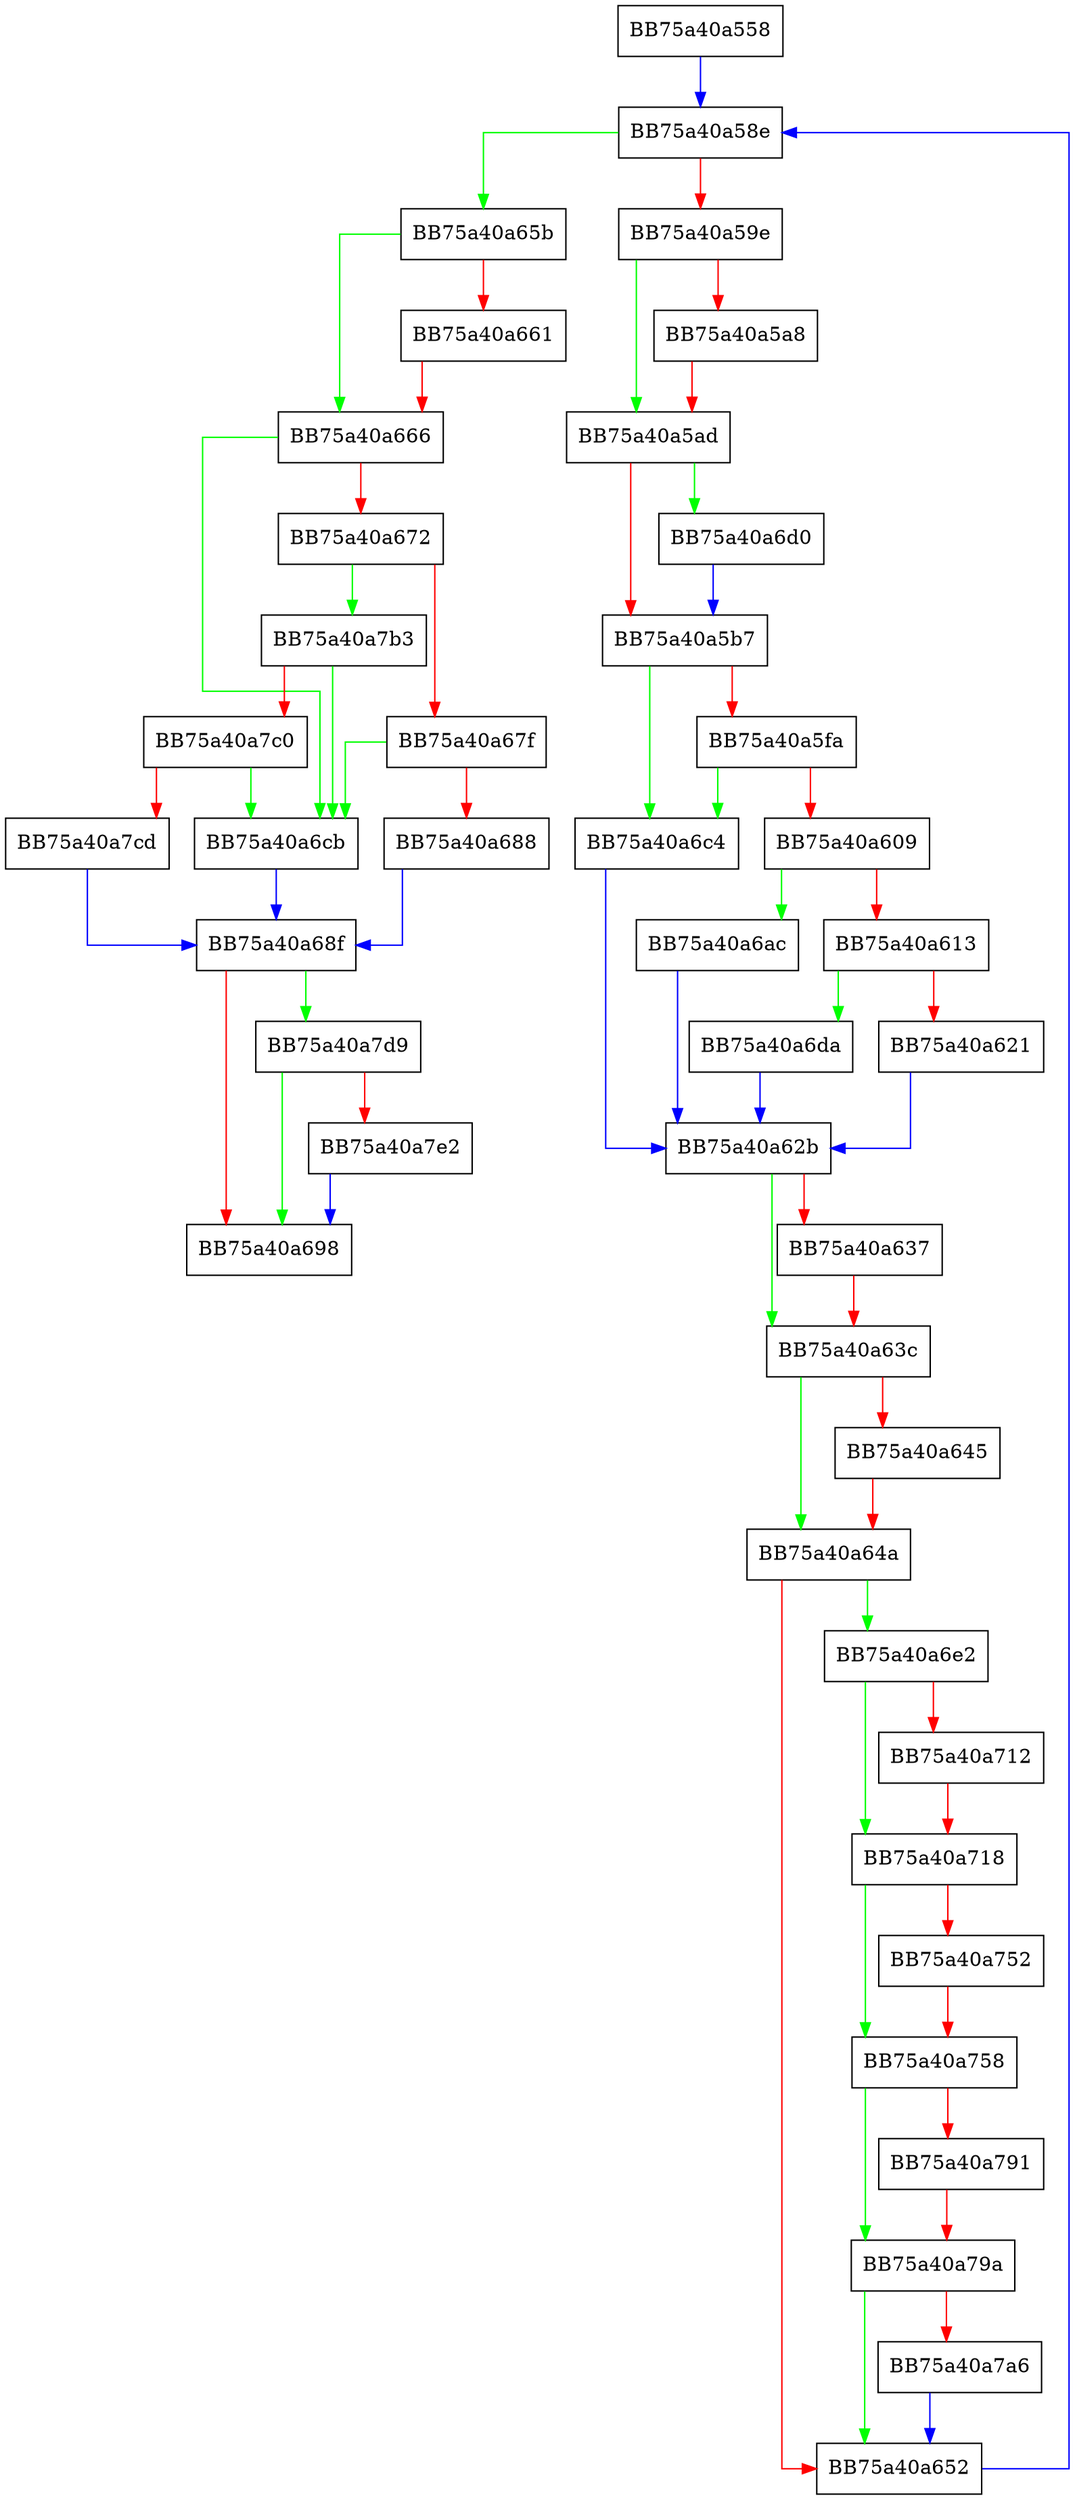 digraph Diff {
  node [shape="box"];
  graph [splines=ortho];
  BB75a40a558 -> BB75a40a58e [color="blue"];
  BB75a40a58e -> BB75a40a65b [color="green"];
  BB75a40a58e -> BB75a40a59e [color="red"];
  BB75a40a59e -> BB75a40a5ad [color="green"];
  BB75a40a59e -> BB75a40a5a8 [color="red"];
  BB75a40a5a8 -> BB75a40a5ad [color="red"];
  BB75a40a5ad -> BB75a40a6d0 [color="green"];
  BB75a40a5ad -> BB75a40a5b7 [color="red"];
  BB75a40a5b7 -> BB75a40a6c4 [color="green"];
  BB75a40a5b7 -> BB75a40a5fa [color="red"];
  BB75a40a5fa -> BB75a40a6c4 [color="green"];
  BB75a40a5fa -> BB75a40a609 [color="red"];
  BB75a40a609 -> BB75a40a6ac [color="green"];
  BB75a40a609 -> BB75a40a613 [color="red"];
  BB75a40a613 -> BB75a40a6da [color="green"];
  BB75a40a613 -> BB75a40a621 [color="red"];
  BB75a40a621 -> BB75a40a62b [color="blue"];
  BB75a40a62b -> BB75a40a63c [color="green"];
  BB75a40a62b -> BB75a40a637 [color="red"];
  BB75a40a637 -> BB75a40a63c [color="red"];
  BB75a40a63c -> BB75a40a64a [color="green"];
  BB75a40a63c -> BB75a40a645 [color="red"];
  BB75a40a645 -> BB75a40a64a [color="red"];
  BB75a40a64a -> BB75a40a6e2 [color="green"];
  BB75a40a64a -> BB75a40a652 [color="red"];
  BB75a40a652 -> BB75a40a58e [color="blue"];
  BB75a40a65b -> BB75a40a666 [color="green"];
  BB75a40a65b -> BB75a40a661 [color="red"];
  BB75a40a661 -> BB75a40a666 [color="red"];
  BB75a40a666 -> BB75a40a6cb [color="green"];
  BB75a40a666 -> BB75a40a672 [color="red"];
  BB75a40a672 -> BB75a40a7b3 [color="green"];
  BB75a40a672 -> BB75a40a67f [color="red"];
  BB75a40a67f -> BB75a40a6cb [color="green"];
  BB75a40a67f -> BB75a40a688 [color="red"];
  BB75a40a688 -> BB75a40a68f [color="blue"];
  BB75a40a68f -> BB75a40a7d9 [color="green"];
  BB75a40a68f -> BB75a40a698 [color="red"];
  BB75a40a6ac -> BB75a40a62b [color="blue"];
  BB75a40a6c4 -> BB75a40a62b [color="blue"];
  BB75a40a6cb -> BB75a40a68f [color="blue"];
  BB75a40a6d0 -> BB75a40a5b7 [color="blue"];
  BB75a40a6da -> BB75a40a62b [color="blue"];
  BB75a40a6e2 -> BB75a40a718 [color="green"];
  BB75a40a6e2 -> BB75a40a712 [color="red"];
  BB75a40a712 -> BB75a40a718 [color="red"];
  BB75a40a718 -> BB75a40a758 [color="green"];
  BB75a40a718 -> BB75a40a752 [color="red"];
  BB75a40a752 -> BB75a40a758 [color="red"];
  BB75a40a758 -> BB75a40a79a [color="green"];
  BB75a40a758 -> BB75a40a791 [color="red"];
  BB75a40a791 -> BB75a40a79a [color="red"];
  BB75a40a79a -> BB75a40a652 [color="green"];
  BB75a40a79a -> BB75a40a7a6 [color="red"];
  BB75a40a7a6 -> BB75a40a652 [color="blue"];
  BB75a40a7b3 -> BB75a40a6cb [color="green"];
  BB75a40a7b3 -> BB75a40a7c0 [color="red"];
  BB75a40a7c0 -> BB75a40a6cb [color="green"];
  BB75a40a7c0 -> BB75a40a7cd [color="red"];
  BB75a40a7cd -> BB75a40a68f [color="blue"];
  BB75a40a7d9 -> BB75a40a698 [color="green"];
  BB75a40a7d9 -> BB75a40a7e2 [color="red"];
  BB75a40a7e2 -> BB75a40a698 [color="blue"];
}